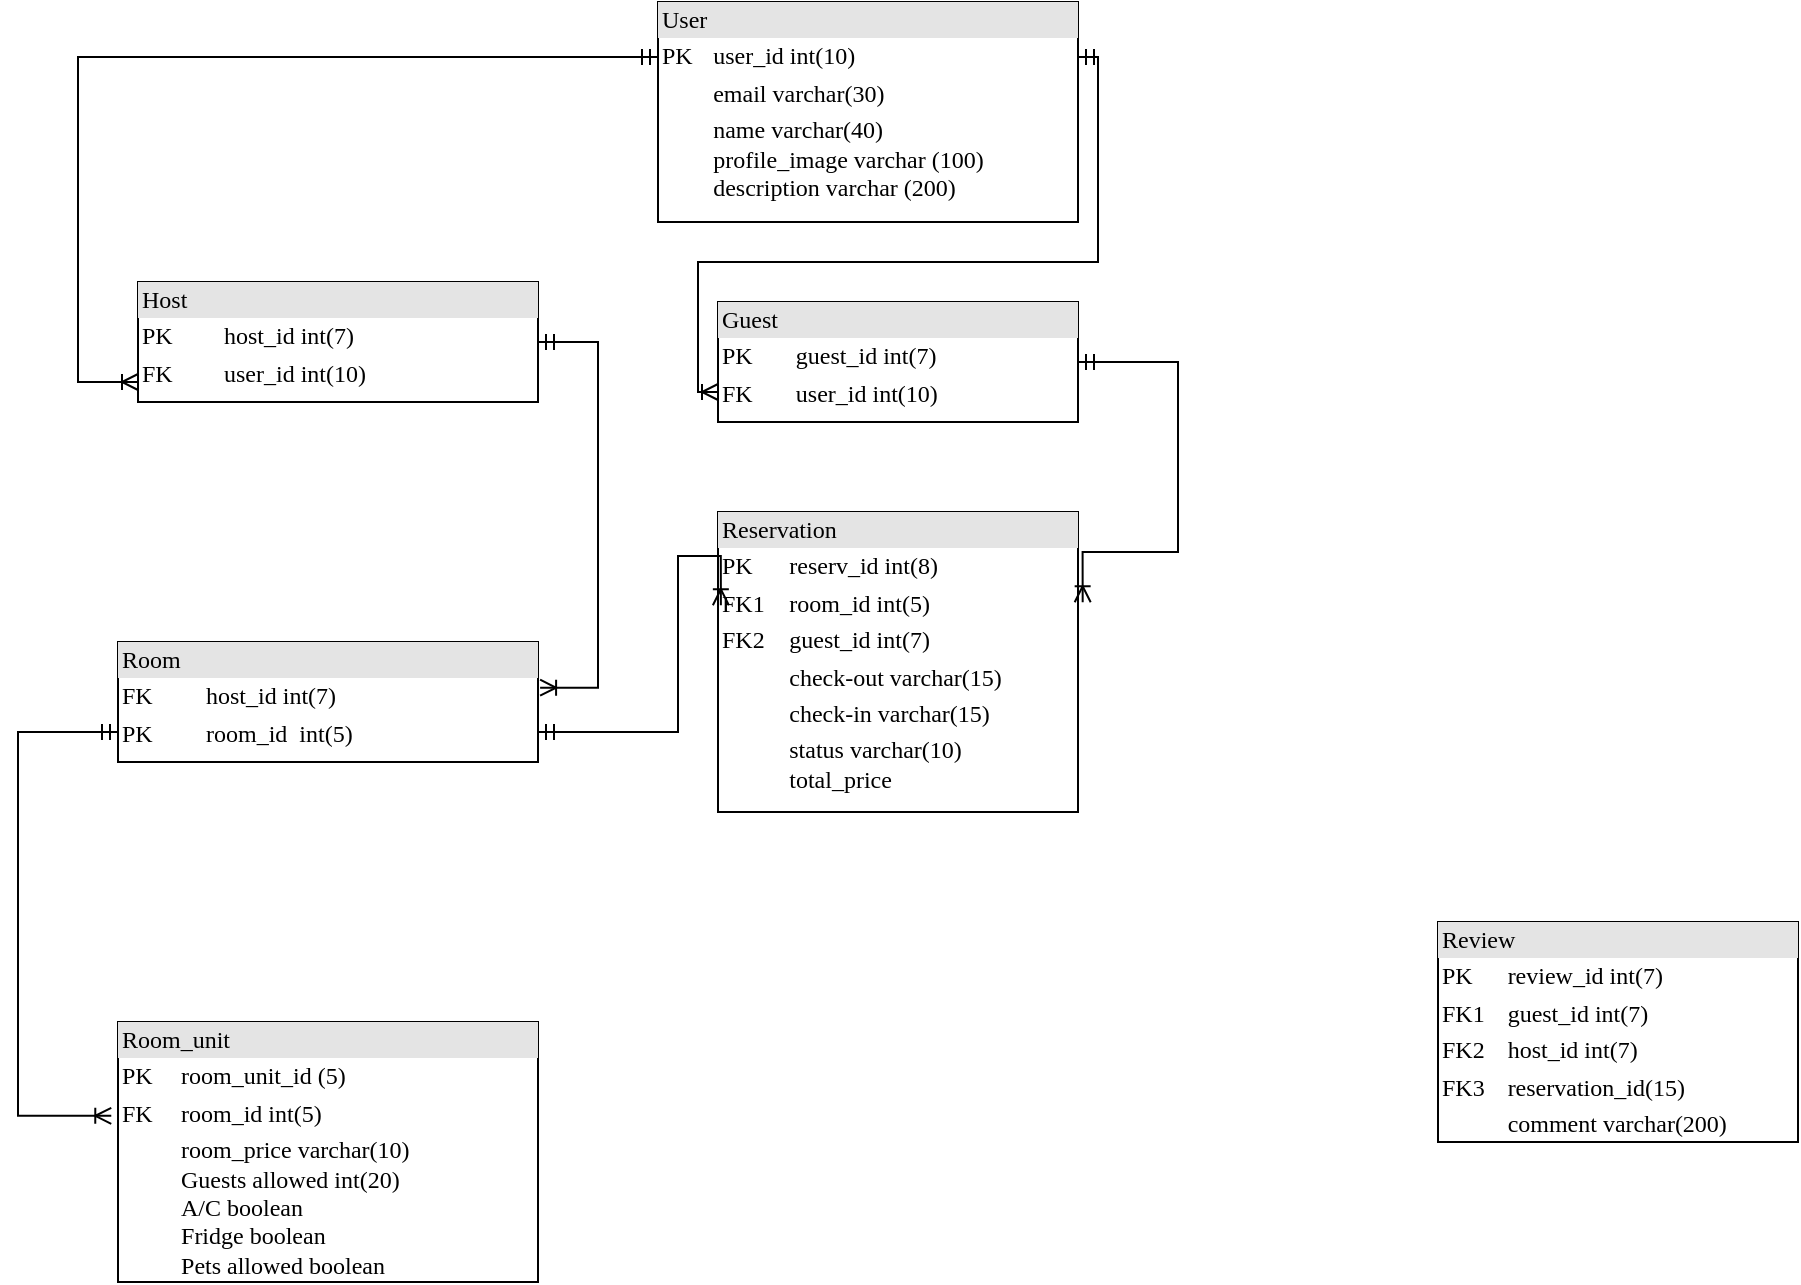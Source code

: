 <mxfile version="20.8.23" type="github">
  <diagram name="Page-1" id="2ca16b54-16f6-2749-3443-fa8db7711227">
    <mxGraphModel dx="1060" dy="684" grid="1" gridSize="10" guides="1" tooltips="1" connect="1" arrows="1" fold="1" page="1" pageScale="1" pageWidth="1100" pageHeight="850" background="none" math="0" shadow="0">
      <root>
        <mxCell id="0" />
        <mxCell id="1" parent="0" />
        <mxCell id="2ed32ef02a7f4228-1" value="&lt;div style=&quot;box-sizing:border-box;width:100%;background:#e4e4e4;padding:2px;&quot;&gt;User&lt;/div&gt;&lt;table style=&quot;width:100%;font-size:1em;&quot; cellpadding=&quot;2&quot; cellspacing=&quot;0&quot;&gt;&lt;tbody&gt;&lt;tr&gt;&lt;td&gt;PK&lt;/td&gt;&lt;td&gt;user_id int(10)&lt;/td&gt;&lt;/tr&gt;&lt;tr&gt;&lt;td&gt;&lt;br&gt;&lt;/td&gt;&lt;td&gt;email varchar(30)&lt;/td&gt;&lt;/tr&gt;&lt;tr&gt;&lt;td&gt;&lt;/td&gt;&lt;td&gt;name varchar(40)&lt;br&gt;profile_image varchar (100)&lt;br style=&quot;border-color: var(--border-color);&quot;&gt;description varchar (200)&lt;br&gt;&lt;/td&gt;&lt;/tr&gt;&lt;/tbody&gt;&lt;/table&gt;" style="verticalAlign=top;align=left;overflow=fill;html=1;rounded=0;shadow=0;comic=0;labelBackgroundColor=none;strokeWidth=1;fontFamily=Verdana;fontSize=12" parent="1" vertex="1">
          <mxGeometry x="480" y="20" width="210" height="110" as="geometry" />
        </mxCell>
        <mxCell id="2ed32ef02a7f4228-3" value="&lt;div style=&quot;box-sizing: border-box ; width: 100% ; background: #e4e4e4 ; padding: 2px&quot;&gt;Room_unit&lt;/div&gt;&lt;table style=&quot;width: 100% ; font-size: 1em&quot; cellpadding=&quot;2&quot; cellspacing=&quot;0&quot;&gt;&lt;tbody&gt;&lt;tr&gt;&lt;td&gt;PK&lt;/td&gt;&lt;td&gt;room_unit_id (5)&lt;/td&gt;&lt;/tr&gt;&lt;tr&gt;&lt;td&gt;FK&lt;/td&gt;&lt;td&gt;room_id int(5)&lt;br&gt;&lt;/td&gt;&lt;/tr&gt;&lt;tr&gt;&lt;td&gt;&lt;/td&gt;&lt;td&gt;room_price varchar(10)&lt;br&gt;Guests allowed int(20)&lt;br&gt;A/C boolean&lt;br&gt;Fridge boolean&lt;br&gt;Pets allowed boolean&lt;br&gt;&lt;br&gt;&lt;br&gt;&lt;/td&gt;&lt;/tr&gt;&lt;tr&gt;&lt;td&gt;&lt;br&gt;&lt;/td&gt;&lt;td&gt;&lt;br&gt;&lt;/td&gt;&lt;/tr&gt;&lt;/tbody&gt;&lt;/table&gt;" style="verticalAlign=top;align=left;overflow=fill;html=1;rounded=0;shadow=0;comic=0;labelBackgroundColor=none;strokeWidth=1;fontFamily=Verdana;fontSize=12" parent="1" vertex="1">
          <mxGeometry x="210" y="530" width="210" height="130" as="geometry" />
        </mxCell>
        <mxCell id="2ed32ef02a7f4228-4" value="&lt;div style=&quot;box-sizing: border-box ; width: 100% ; background: #e4e4e4 ; padding: 2px&quot;&gt;Room&lt;/div&gt;&lt;table style=&quot;width: 100% ; font-size: 1em&quot; cellpadding=&quot;2&quot; cellspacing=&quot;0&quot;&gt;&lt;tbody&gt;&lt;tr&gt;&lt;td&gt;FK&lt;/td&gt;&lt;td&gt;host_id int(7)&lt;/td&gt;&lt;/tr&gt;&lt;tr&gt;&lt;td&gt;PK&lt;/td&gt;&lt;td&gt;room_id&amp;nbsp; int(5)&lt;/td&gt;&lt;/tr&gt;&lt;tr&gt;&lt;td&gt;&lt;/td&gt;&lt;td&gt;&lt;br&gt;&lt;/td&gt;&lt;/tr&gt;&lt;tr&gt;&lt;td&gt;&lt;br&gt;&lt;/td&gt;&lt;td&gt;&lt;br&gt;&lt;/td&gt;&lt;/tr&gt;&lt;/tbody&gt;&lt;/table&gt;" style="verticalAlign=top;align=left;overflow=fill;html=1;rounded=0;shadow=0;comic=0;labelBackgroundColor=none;strokeWidth=1;fontFamily=Verdana;fontSize=12" parent="1" vertex="1">
          <mxGeometry x="210" y="340" width="210" height="60" as="geometry" />
        </mxCell>
        <mxCell id="2ed32ef02a7f4228-5" value="&lt;div style=&quot;box-sizing:border-box;width:100%;background:#e4e4e4;padding:2px;&quot;&gt;Host&lt;/div&gt;&lt;table style=&quot;width:100%;font-size:1em;&quot; cellpadding=&quot;2&quot; cellspacing=&quot;0&quot;&gt;&lt;tbody&gt;&lt;tr&gt;&lt;td&gt;PK&lt;/td&gt;&lt;td&gt;host_id int(7)&lt;/td&gt;&lt;/tr&gt;&lt;tr&gt;&lt;td&gt;FK&lt;/td&gt;&lt;td&gt;user_id int(10)&lt;/td&gt;&lt;/tr&gt;&lt;tr&gt;&lt;td&gt;&lt;/td&gt;&lt;td&gt;&lt;br&gt;&lt;/td&gt;&lt;/tr&gt;&lt;/tbody&gt;&lt;/table&gt;" style="verticalAlign=top;align=left;overflow=fill;html=1;rounded=0;shadow=0;comic=0;labelBackgroundColor=none;strokeWidth=1;fontFamily=Verdana;fontSize=12" parent="1" vertex="1">
          <mxGeometry x="220" y="160" width="200" height="60" as="geometry" />
        </mxCell>
        <mxCell id="2ed32ef02a7f4228-12" value="&lt;div style=&quot;box-sizing: border-box ; width: 100% ; background: #e4e4e4 ; padding: 2px&quot;&gt;Reservation&lt;/div&gt;&lt;table style=&quot;width: 100% ; font-size: 1em&quot; cellpadding=&quot;2&quot; cellspacing=&quot;0&quot;&gt;&lt;tbody&gt;&lt;tr&gt;&lt;td&gt;PK&lt;/td&gt;&lt;td&gt;reserv_id int(8)&lt;/td&gt;&lt;/tr&gt;&lt;tr&gt;&lt;td&gt;FK1&lt;/td&gt;&lt;td&gt;room_id int(5)&lt;/td&gt;&lt;/tr&gt;&lt;tr&gt;&lt;td&gt;FK2&lt;/td&gt;&lt;td&gt;guest_id int(7)&lt;/td&gt;&lt;/tr&gt;&lt;tr&gt;&lt;td&gt;&lt;br&gt;&lt;/td&gt;&lt;td&gt;check-out varchar(15)&lt;br&gt;&lt;/td&gt;&lt;/tr&gt;&lt;tr&gt;&lt;td&gt;&lt;br&gt;&lt;/td&gt;&lt;td&gt;check-in varchar(15)&lt;/td&gt;&lt;/tr&gt;&lt;tr&gt;&lt;td&gt;&lt;br&gt;&lt;/td&gt;&lt;td&gt;status varchar(10)&lt;br&gt;total_price&amp;nbsp;&lt;/td&gt;&lt;/tr&gt;&lt;/tbody&gt;&lt;/table&gt;" style="verticalAlign=top;align=left;overflow=fill;html=1;rounded=0;shadow=0;comic=0;labelBackgroundColor=none;strokeWidth=1;fontFamily=Verdana;fontSize=12" parent="1" vertex="1">
          <mxGeometry x="510" y="275" width="180" height="150" as="geometry" />
        </mxCell>
        <mxCell id="2ed32ef02a7f4228-13" value="" style="edgeStyle=orthogonalEdgeStyle;html=1;endArrow=ERoneToMany;startArrow=ERmandOne;labelBackgroundColor=none;fontFamily=Verdana;fontSize=12;align=left;rounded=0;exitX=0;exitY=0.25;exitDx=0;exitDy=0;" parent="1" source="2ed32ef02a7f4228-1" edge="1">
          <mxGeometry width="100" height="100" relative="1" as="geometry">
            <mxPoint x="440" y="50" as="sourcePoint" />
            <mxPoint x="220" y="210" as="targetPoint" />
            <Array as="points">
              <mxPoint x="190" y="47" />
              <mxPoint x="190" y="210" />
              <mxPoint x="220" y="210" />
            </Array>
          </mxGeometry>
        </mxCell>
        <mxCell id="BAAqoJldciDJrDuicOCj-2" value="&lt;div style=&quot;box-sizing:border-box;width:100%;background:#e4e4e4;padding:2px;&quot;&gt;Guest&lt;/div&gt;&lt;table style=&quot;width:100%;font-size:1em;&quot; cellpadding=&quot;2&quot; cellspacing=&quot;0&quot;&gt;&lt;tbody&gt;&lt;tr&gt;&lt;td&gt;PK&lt;/td&gt;&lt;td&gt;guest_id int(7)&lt;/td&gt;&lt;/tr&gt;&lt;tr&gt;&lt;td&gt;FK&lt;/td&gt;&lt;td&gt;user_id int(10)&lt;/td&gt;&lt;/tr&gt;&lt;tr&gt;&lt;td&gt;&lt;/td&gt;&lt;td&gt;&lt;br&gt;&lt;/td&gt;&lt;/tr&gt;&lt;/tbody&gt;&lt;/table&gt;" style="verticalAlign=top;align=left;overflow=fill;html=1;rounded=0;shadow=0;comic=0;labelBackgroundColor=none;strokeWidth=1;fontFamily=Verdana;fontSize=12" vertex="1" parent="1">
          <mxGeometry x="510" y="170" width="180" height="60" as="geometry" />
        </mxCell>
        <mxCell id="BAAqoJldciDJrDuicOCj-4" value="" style="edgeStyle=orthogonalEdgeStyle;html=1;endArrow=ERoneToMany;startArrow=ERmandOne;labelBackgroundColor=none;fontFamily=Verdana;fontSize=12;align=left;rounded=0;exitX=1;exitY=0.25;exitDx=0;exitDy=0;entryX=0;entryY=0.75;entryDx=0;entryDy=0;" edge="1" parent="1" source="2ed32ef02a7f4228-1" target="BAAqoJldciDJrDuicOCj-2">
          <mxGeometry width="100" height="100" relative="1" as="geometry">
            <mxPoint x="720" y="50" as="sourcePoint" />
            <mxPoint x="490" y="220" as="targetPoint" />
            <Array as="points">
              <mxPoint x="700" y="48" />
              <mxPoint x="700" y="150" />
              <mxPoint x="500" y="150" />
              <mxPoint x="500" y="215" />
            </Array>
          </mxGeometry>
        </mxCell>
        <mxCell id="BAAqoJldciDJrDuicOCj-5" style="edgeStyle=orthogonalEdgeStyle;rounded=0;orthogonalLoop=1;jettySize=auto;html=1;exitX=0.5;exitY=1;exitDx=0;exitDy=0;" edge="1" parent="1" source="BAAqoJldciDJrDuicOCj-2" target="BAAqoJldciDJrDuicOCj-2">
          <mxGeometry relative="1" as="geometry" />
        </mxCell>
        <mxCell id="BAAqoJldciDJrDuicOCj-7" value="" style="edgeStyle=orthogonalEdgeStyle;html=1;endArrow=ERoneToMany;startArrow=ERmandOne;labelBackgroundColor=none;fontFamily=Verdana;fontSize=12;align=left;exitX=1;exitY=0.5;rounded=0;exitDx=0;exitDy=0;entryX=1.005;entryY=0.381;entryDx=0;entryDy=0;entryPerimeter=0;" edge="1" parent="1" source="2ed32ef02a7f4228-5" target="2ed32ef02a7f4228-4">
          <mxGeometry width="100" height="100" relative="1" as="geometry">
            <mxPoint x="450" y="180" as="sourcePoint" />
            <mxPoint x="450" y="360" as="targetPoint" />
            <Array as="points">
              <mxPoint x="450" y="190" />
              <mxPoint x="450" y="363" />
            </Array>
          </mxGeometry>
        </mxCell>
        <mxCell id="BAAqoJldciDJrDuicOCj-9" value="" style="edgeStyle=orthogonalEdgeStyle;html=1;endArrow=ERoneToMany;startArrow=ERmandOne;labelBackgroundColor=none;fontFamily=Verdana;fontSize=12;align=left;exitX=0;exitY=0.75;rounded=0;exitDx=0;exitDy=0;entryX=-0.016;entryY=0.361;entryDx=0;entryDy=0;entryPerimeter=0;" edge="1" parent="1" source="2ed32ef02a7f4228-4" target="2ed32ef02a7f4228-3">
          <mxGeometry width="100" height="100" relative="1" as="geometry">
            <mxPoint x="314.63" y="400" as="sourcePoint" />
            <mxPoint x="160" y="610" as="targetPoint" />
            <Array as="points">
              <mxPoint x="160" y="385" />
              <mxPoint x="160" y="577" />
            </Array>
          </mxGeometry>
        </mxCell>
        <mxCell id="BAAqoJldciDJrDuicOCj-14" value="&lt;div style=&quot;box-sizing: border-box ; width: 100% ; background: #e4e4e4 ; padding: 2px&quot;&gt;Review&lt;/div&gt;&lt;table style=&quot;width: 100% ; font-size: 1em&quot; cellpadding=&quot;2&quot; cellspacing=&quot;0&quot;&gt;&lt;tbody&gt;&lt;tr&gt;&lt;td&gt;PK&lt;/td&gt;&lt;td&gt;review_id int(7)&lt;/td&gt;&lt;/tr&gt;&lt;tr&gt;&lt;td&gt;FK1&lt;/td&gt;&lt;td&gt;guest_id int(7)&lt;/td&gt;&lt;/tr&gt;&lt;tr&gt;&lt;td&gt;FK2&lt;/td&gt;&lt;td&gt;host_id int(7)&lt;/td&gt;&lt;/tr&gt;&lt;tr&gt;&lt;td&gt;FK3&lt;/td&gt;&lt;td&gt;reservation_id(15)&lt;br&gt;&lt;/td&gt;&lt;/tr&gt;&lt;tr&gt;&lt;td&gt;&lt;br&gt;&lt;/td&gt;&lt;td&gt;comment varchar(200)&lt;/td&gt;&lt;/tr&gt;&lt;/tbody&gt;&lt;/table&gt;" style="verticalAlign=top;align=left;overflow=fill;html=1;rounded=0;shadow=0;comic=0;labelBackgroundColor=none;strokeWidth=1;fontFamily=Verdana;fontSize=12" vertex="1" parent="1">
          <mxGeometry x="870" y="480" width="180" height="110" as="geometry" />
        </mxCell>
        <mxCell id="BAAqoJldciDJrDuicOCj-15" value="" style="edgeStyle=orthogonalEdgeStyle;html=1;endArrow=ERoneToMany;startArrow=ERmandOne;labelBackgroundColor=none;fontFamily=Verdana;fontSize=12;align=left;exitX=1;exitY=0.5;rounded=0;exitDx=0;exitDy=0;entryX=1.013;entryY=0.301;entryDx=0;entryDy=0;entryPerimeter=0;" edge="1" parent="1" source="BAAqoJldciDJrDuicOCj-2" target="2ed32ef02a7f4228-12">
          <mxGeometry width="100" height="100" relative="1" as="geometry">
            <mxPoint x="920" y="190" as="sourcePoint" />
            <mxPoint x="980" y="370" as="targetPoint" />
            <Array as="points">
              <mxPoint x="740" y="200" />
              <mxPoint x="740" y="295" />
            </Array>
          </mxGeometry>
        </mxCell>
        <mxCell id="BAAqoJldciDJrDuicOCj-17" value="" style="edgeStyle=orthogonalEdgeStyle;html=1;endArrow=ERoneToMany;startArrow=ERmandOne;labelBackgroundColor=none;fontFamily=Verdana;fontSize=12;align=left;exitX=1;exitY=0.75;rounded=0;entryX=0.008;entryY=0.311;entryDx=0;entryDy=0;entryPerimeter=0;exitDx=0;exitDy=0;" edge="1" parent="1" source="2ed32ef02a7f4228-4" target="2ed32ef02a7f4228-12">
          <mxGeometry width="100" height="100" relative="1" as="geometry">
            <mxPoint x="549" y="390" as="sourcePoint" />
            <mxPoint x="549" y="500" as="targetPoint" />
            <Array as="points">
              <mxPoint x="490" y="385" />
              <mxPoint x="490" y="297" />
            </Array>
          </mxGeometry>
        </mxCell>
      </root>
    </mxGraphModel>
  </diagram>
</mxfile>
